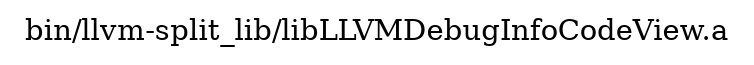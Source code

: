 digraph "bin/llvm-split_lib/libLLVMDebugInfoCodeView.a" {
	label="bin/llvm-split_lib/libLLVMDebugInfoCodeView.a";
	rankdir=LR;

}
